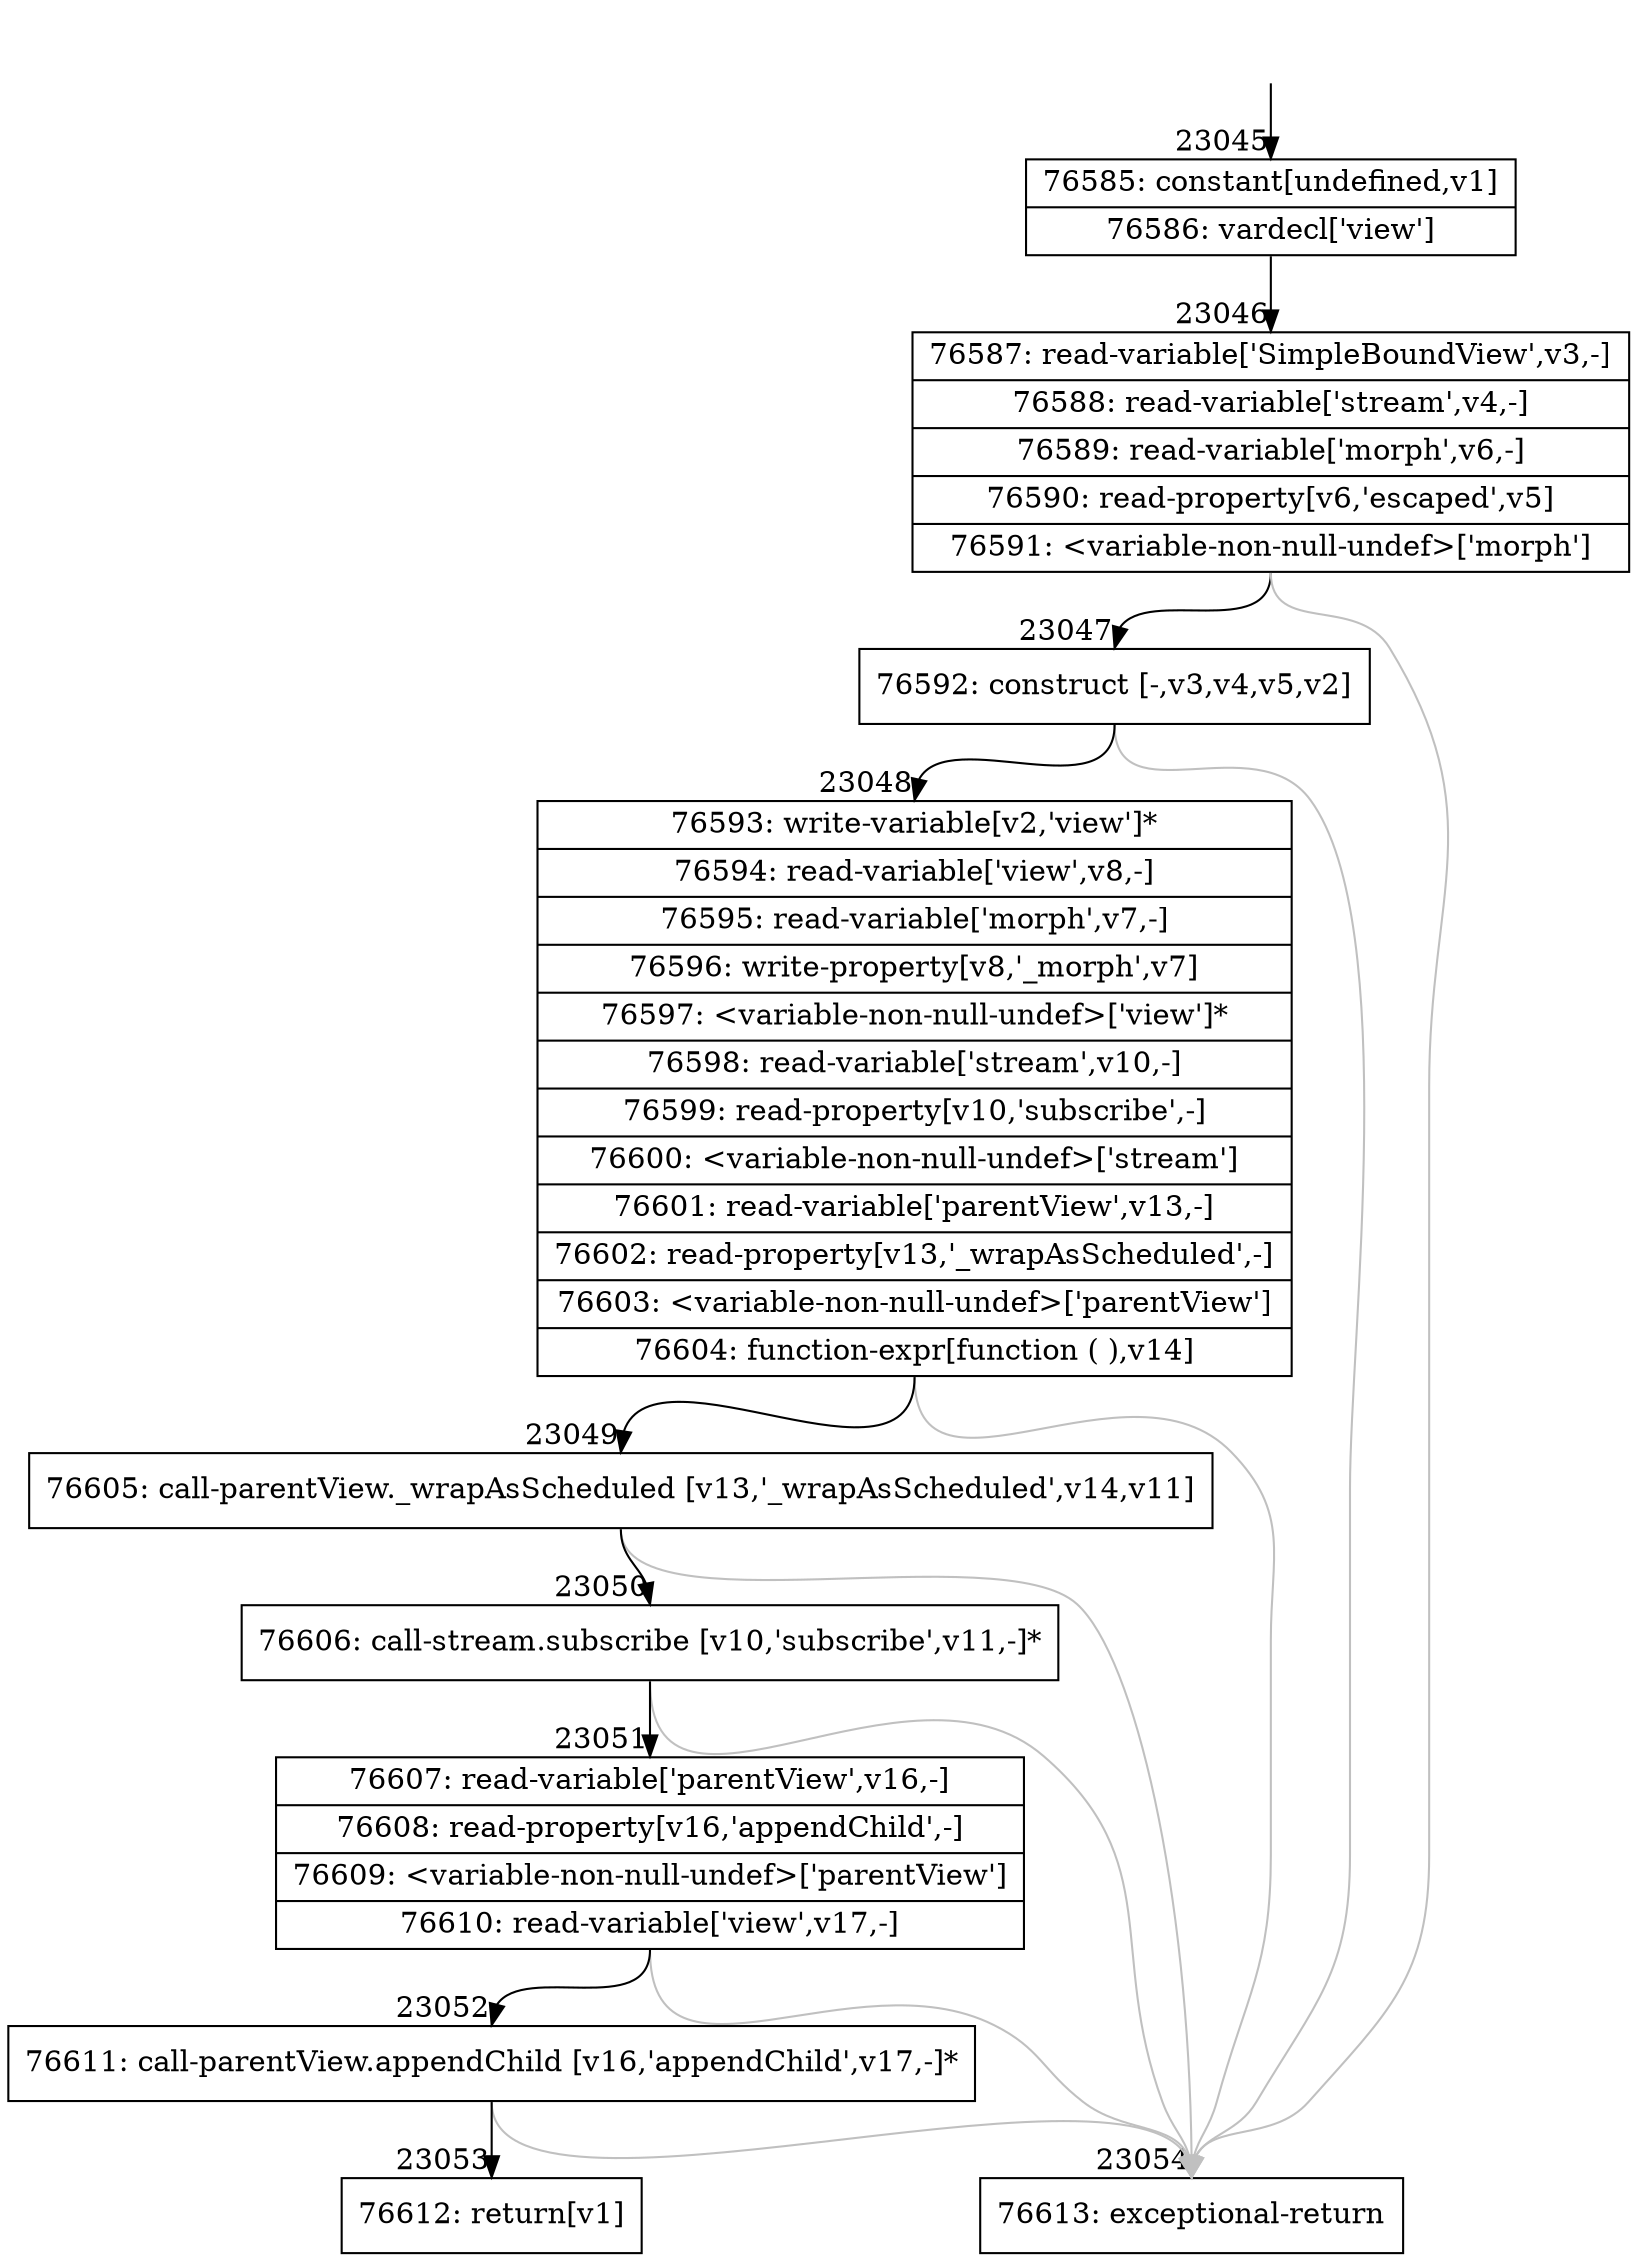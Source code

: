 digraph {
rankdir="TD"
BB_entry2003[shape=none,label=""];
BB_entry2003 -> BB23045 [tailport=s, headport=n, headlabel="    23045"]
BB23045 [shape=record label="{76585: constant[undefined,v1]|76586: vardecl['view']}" ] 
BB23045 -> BB23046 [tailport=s, headport=n, headlabel="      23046"]
BB23046 [shape=record label="{76587: read-variable['SimpleBoundView',v3,-]|76588: read-variable['stream',v4,-]|76589: read-variable['morph',v6,-]|76590: read-property[v6,'escaped',v5]|76591: \<variable-non-null-undef\>['morph']}" ] 
BB23046 -> BB23047 [tailport=s, headport=n, headlabel="      23047"]
BB23046 -> BB23054 [tailport=s, headport=n, color=gray, headlabel="      23054"]
BB23047 [shape=record label="{76592: construct [-,v3,v4,v5,v2]}" ] 
BB23047 -> BB23048 [tailport=s, headport=n, headlabel="      23048"]
BB23047 -> BB23054 [tailport=s, headport=n, color=gray]
BB23048 [shape=record label="{76593: write-variable[v2,'view']*|76594: read-variable['view',v8,-]|76595: read-variable['morph',v7,-]|76596: write-property[v8,'_morph',v7]|76597: \<variable-non-null-undef\>['view']*|76598: read-variable['stream',v10,-]|76599: read-property[v10,'subscribe',-]|76600: \<variable-non-null-undef\>['stream']|76601: read-variable['parentView',v13,-]|76602: read-property[v13,'_wrapAsScheduled',-]|76603: \<variable-non-null-undef\>['parentView']|76604: function-expr[function ( ),v14]}" ] 
BB23048 -> BB23049 [tailport=s, headport=n, headlabel="      23049"]
BB23048 -> BB23054 [tailport=s, headport=n, color=gray]
BB23049 [shape=record label="{76605: call-parentView._wrapAsScheduled [v13,'_wrapAsScheduled',v14,v11]}" ] 
BB23049 -> BB23050 [tailport=s, headport=n, headlabel="      23050"]
BB23049 -> BB23054 [tailport=s, headport=n, color=gray]
BB23050 [shape=record label="{76606: call-stream.subscribe [v10,'subscribe',v11,-]*}" ] 
BB23050 -> BB23051 [tailport=s, headport=n, headlabel="      23051"]
BB23050 -> BB23054 [tailport=s, headport=n, color=gray]
BB23051 [shape=record label="{76607: read-variable['parentView',v16,-]|76608: read-property[v16,'appendChild',-]|76609: \<variable-non-null-undef\>['parentView']|76610: read-variable['view',v17,-]}" ] 
BB23051 -> BB23052 [tailport=s, headport=n, headlabel="      23052"]
BB23051 -> BB23054 [tailport=s, headport=n, color=gray]
BB23052 [shape=record label="{76611: call-parentView.appendChild [v16,'appendChild',v17,-]*}" ] 
BB23052 -> BB23053 [tailport=s, headport=n, headlabel="      23053"]
BB23052 -> BB23054 [tailport=s, headport=n, color=gray]
BB23053 [shape=record label="{76612: return[v1]}" ] 
BB23054 [shape=record label="{76613: exceptional-return}" ] 
//#$~ 43105
}
